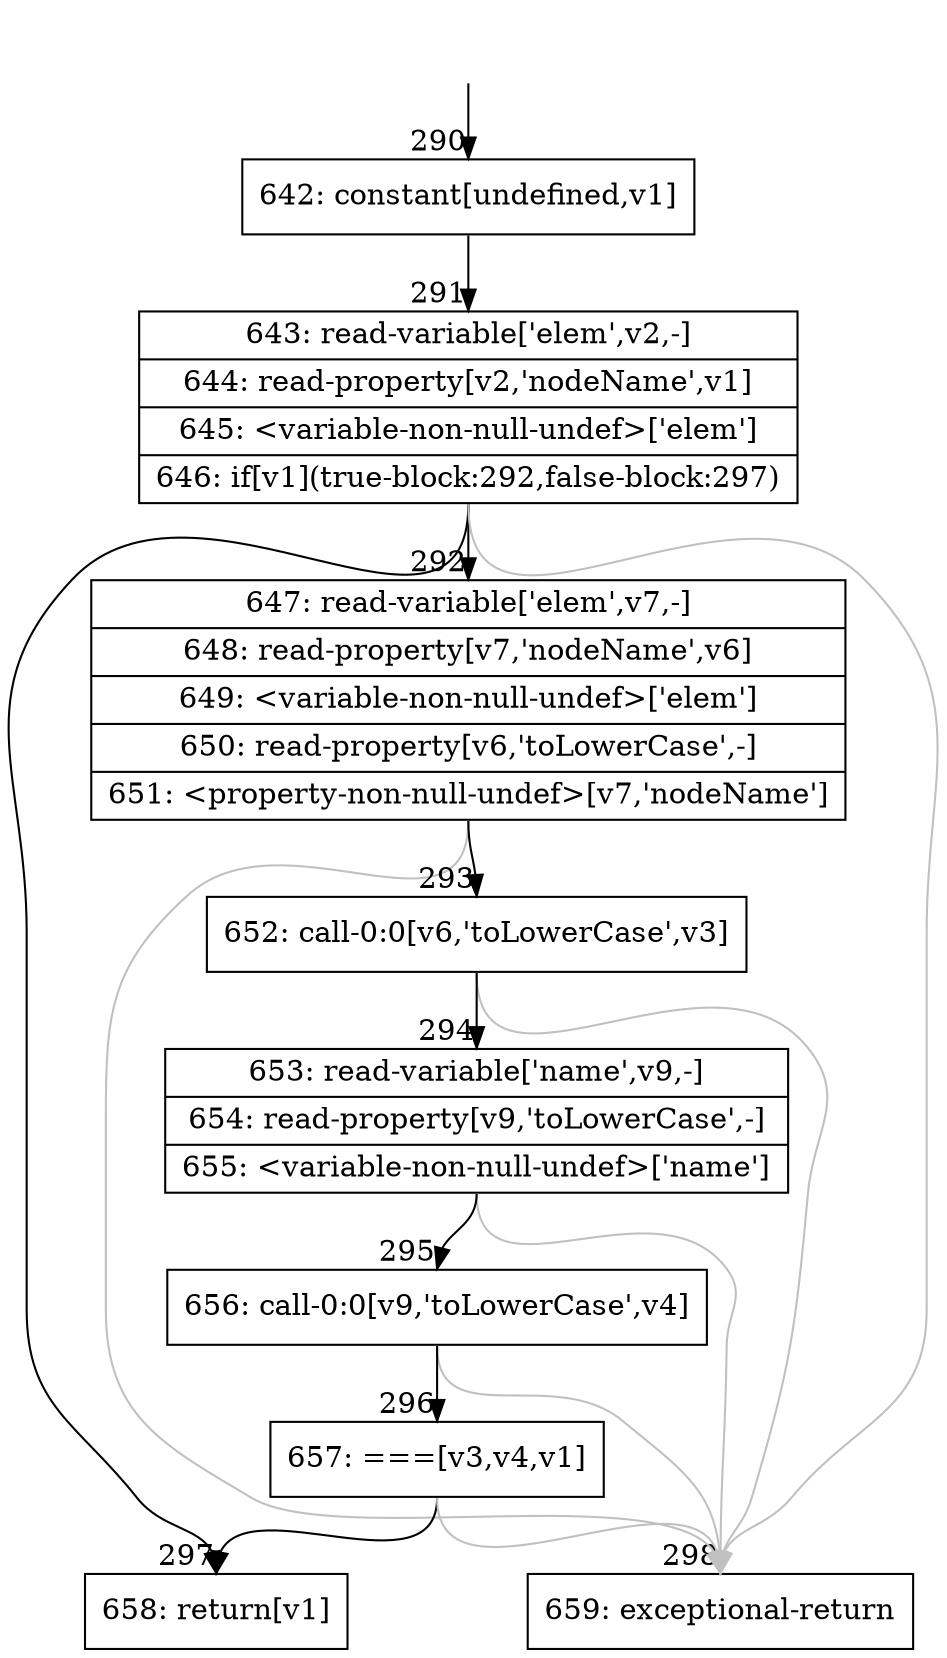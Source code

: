 digraph {
rankdir="TD"
BB_entry30[shape=none,label=""];
BB_entry30 -> BB290 [tailport=s, headport=n, headlabel="    290"]
BB290 [shape=record label="{642: constant[undefined,v1]}" ] 
BB290 -> BB291 [tailport=s, headport=n, headlabel="      291"]
BB291 [shape=record label="{643: read-variable['elem',v2,-]|644: read-property[v2,'nodeName',v1]|645: \<variable-non-null-undef\>['elem']|646: if[v1](true-block:292,false-block:297)}" ] 
BB291 -> BB297 [tailport=s, headport=n, headlabel="      297"]
BB291 -> BB292 [tailport=s, headport=n, headlabel="      292"]
BB291 -> BB298 [tailport=s, headport=n, color=gray, headlabel="      298"]
BB292 [shape=record label="{647: read-variable['elem',v7,-]|648: read-property[v7,'nodeName',v6]|649: \<variable-non-null-undef\>['elem']|650: read-property[v6,'toLowerCase',-]|651: \<property-non-null-undef\>[v7,'nodeName']}" ] 
BB292 -> BB293 [tailport=s, headport=n, headlabel="      293"]
BB292 -> BB298 [tailport=s, headport=n, color=gray]
BB293 [shape=record label="{652: call-0:0[v6,'toLowerCase',v3]}" ] 
BB293 -> BB294 [tailport=s, headport=n, headlabel="      294"]
BB293 -> BB298 [tailport=s, headport=n, color=gray]
BB294 [shape=record label="{653: read-variable['name',v9,-]|654: read-property[v9,'toLowerCase',-]|655: \<variable-non-null-undef\>['name']}" ] 
BB294 -> BB295 [tailport=s, headport=n, headlabel="      295"]
BB294 -> BB298 [tailport=s, headport=n, color=gray]
BB295 [shape=record label="{656: call-0:0[v9,'toLowerCase',v4]}" ] 
BB295 -> BB296 [tailport=s, headport=n, headlabel="      296"]
BB295 -> BB298 [tailport=s, headport=n, color=gray]
BB296 [shape=record label="{657: ===[v3,v4,v1]}" ] 
BB296 -> BB297 [tailport=s, headport=n]
BB296 -> BB298 [tailport=s, headport=n, color=gray]
BB297 [shape=record label="{658: return[v1]}" ] 
BB298 [shape=record label="{659: exceptional-return}" ] 
}
